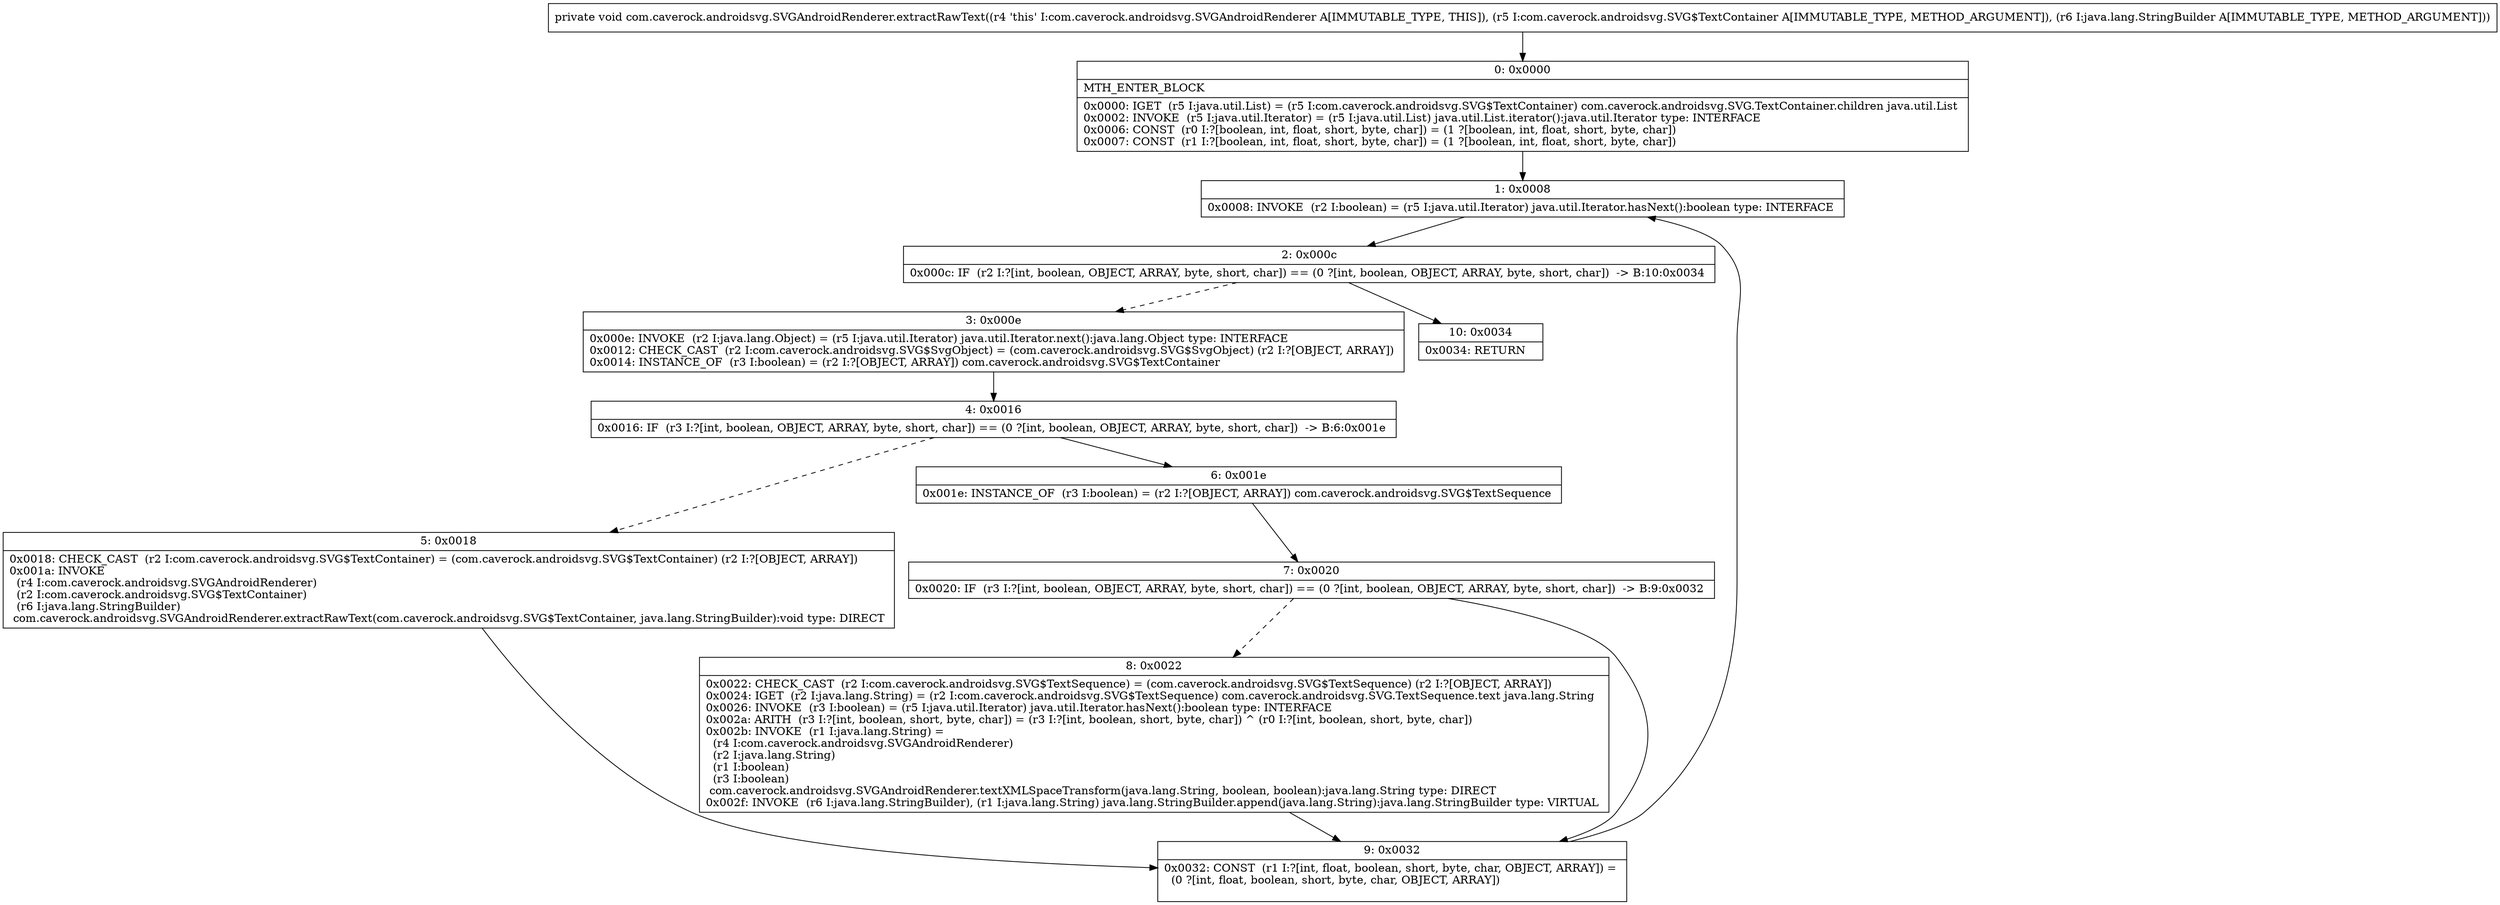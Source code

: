digraph "CFG forcom.caverock.androidsvg.SVGAndroidRenderer.extractRawText(Lcom\/caverock\/androidsvg\/SVG$TextContainer;Ljava\/lang\/StringBuilder;)V" {
Node_0 [shape=record,label="{0\:\ 0x0000|MTH_ENTER_BLOCK\l|0x0000: IGET  (r5 I:java.util.List) = (r5 I:com.caverock.androidsvg.SVG$TextContainer) com.caverock.androidsvg.SVG.TextContainer.children java.util.List \l0x0002: INVOKE  (r5 I:java.util.Iterator) = (r5 I:java.util.List) java.util.List.iterator():java.util.Iterator type: INTERFACE \l0x0006: CONST  (r0 I:?[boolean, int, float, short, byte, char]) = (1 ?[boolean, int, float, short, byte, char]) \l0x0007: CONST  (r1 I:?[boolean, int, float, short, byte, char]) = (1 ?[boolean, int, float, short, byte, char]) \l}"];
Node_1 [shape=record,label="{1\:\ 0x0008|0x0008: INVOKE  (r2 I:boolean) = (r5 I:java.util.Iterator) java.util.Iterator.hasNext():boolean type: INTERFACE \l}"];
Node_2 [shape=record,label="{2\:\ 0x000c|0x000c: IF  (r2 I:?[int, boolean, OBJECT, ARRAY, byte, short, char]) == (0 ?[int, boolean, OBJECT, ARRAY, byte, short, char])  \-\> B:10:0x0034 \l}"];
Node_3 [shape=record,label="{3\:\ 0x000e|0x000e: INVOKE  (r2 I:java.lang.Object) = (r5 I:java.util.Iterator) java.util.Iterator.next():java.lang.Object type: INTERFACE \l0x0012: CHECK_CAST  (r2 I:com.caverock.androidsvg.SVG$SvgObject) = (com.caverock.androidsvg.SVG$SvgObject) (r2 I:?[OBJECT, ARRAY]) \l0x0014: INSTANCE_OF  (r3 I:boolean) = (r2 I:?[OBJECT, ARRAY]) com.caverock.androidsvg.SVG$TextContainer \l}"];
Node_4 [shape=record,label="{4\:\ 0x0016|0x0016: IF  (r3 I:?[int, boolean, OBJECT, ARRAY, byte, short, char]) == (0 ?[int, boolean, OBJECT, ARRAY, byte, short, char])  \-\> B:6:0x001e \l}"];
Node_5 [shape=record,label="{5\:\ 0x0018|0x0018: CHECK_CAST  (r2 I:com.caverock.androidsvg.SVG$TextContainer) = (com.caverock.androidsvg.SVG$TextContainer) (r2 I:?[OBJECT, ARRAY]) \l0x001a: INVOKE  \l  (r4 I:com.caverock.androidsvg.SVGAndroidRenderer)\l  (r2 I:com.caverock.androidsvg.SVG$TextContainer)\l  (r6 I:java.lang.StringBuilder)\l com.caverock.androidsvg.SVGAndroidRenderer.extractRawText(com.caverock.androidsvg.SVG$TextContainer, java.lang.StringBuilder):void type: DIRECT \l}"];
Node_6 [shape=record,label="{6\:\ 0x001e|0x001e: INSTANCE_OF  (r3 I:boolean) = (r2 I:?[OBJECT, ARRAY]) com.caverock.androidsvg.SVG$TextSequence \l}"];
Node_7 [shape=record,label="{7\:\ 0x0020|0x0020: IF  (r3 I:?[int, boolean, OBJECT, ARRAY, byte, short, char]) == (0 ?[int, boolean, OBJECT, ARRAY, byte, short, char])  \-\> B:9:0x0032 \l}"];
Node_8 [shape=record,label="{8\:\ 0x0022|0x0022: CHECK_CAST  (r2 I:com.caverock.androidsvg.SVG$TextSequence) = (com.caverock.androidsvg.SVG$TextSequence) (r2 I:?[OBJECT, ARRAY]) \l0x0024: IGET  (r2 I:java.lang.String) = (r2 I:com.caverock.androidsvg.SVG$TextSequence) com.caverock.androidsvg.SVG.TextSequence.text java.lang.String \l0x0026: INVOKE  (r3 I:boolean) = (r5 I:java.util.Iterator) java.util.Iterator.hasNext():boolean type: INTERFACE \l0x002a: ARITH  (r3 I:?[int, boolean, short, byte, char]) = (r3 I:?[int, boolean, short, byte, char]) ^ (r0 I:?[int, boolean, short, byte, char]) \l0x002b: INVOKE  (r1 I:java.lang.String) = \l  (r4 I:com.caverock.androidsvg.SVGAndroidRenderer)\l  (r2 I:java.lang.String)\l  (r1 I:boolean)\l  (r3 I:boolean)\l com.caverock.androidsvg.SVGAndroidRenderer.textXMLSpaceTransform(java.lang.String, boolean, boolean):java.lang.String type: DIRECT \l0x002f: INVOKE  (r6 I:java.lang.StringBuilder), (r1 I:java.lang.String) java.lang.StringBuilder.append(java.lang.String):java.lang.StringBuilder type: VIRTUAL \l}"];
Node_9 [shape=record,label="{9\:\ 0x0032|0x0032: CONST  (r1 I:?[int, float, boolean, short, byte, char, OBJECT, ARRAY]) = \l  (0 ?[int, float, boolean, short, byte, char, OBJECT, ARRAY])\l \l}"];
Node_10 [shape=record,label="{10\:\ 0x0034|0x0034: RETURN   \l}"];
MethodNode[shape=record,label="{private void com.caverock.androidsvg.SVGAndroidRenderer.extractRawText((r4 'this' I:com.caverock.androidsvg.SVGAndroidRenderer A[IMMUTABLE_TYPE, THIS]), (r5 I:com.caverock.androidsvg.SVG$TextContainer A[IMMUTABLE_TYPE, METHOD_ARGUMENT]), (r6 I:java.lang.StringBuilder A[IMMUTABLE_TYPE, METHOD_ARGUMENT])) }"];
MethodNode -> Node_0;
Node_0 -> Node_1;
Node_1 -> Node_2;
Node_2 -> Node_3[style=dashed];
Node_2 -> Node_10;
Node_3 -> Node_4;
Node_4 -> Node_5[style=dashed];
Node_4 -> Node_6;
Node_5 -> Node_9;
Node_6 -> Node_7;
Node_7 -> Node_8[style=dashed];
Node_7 -> Node_9;
Node_8 -> Node_9;
Node_9 -> Node_1;
}

